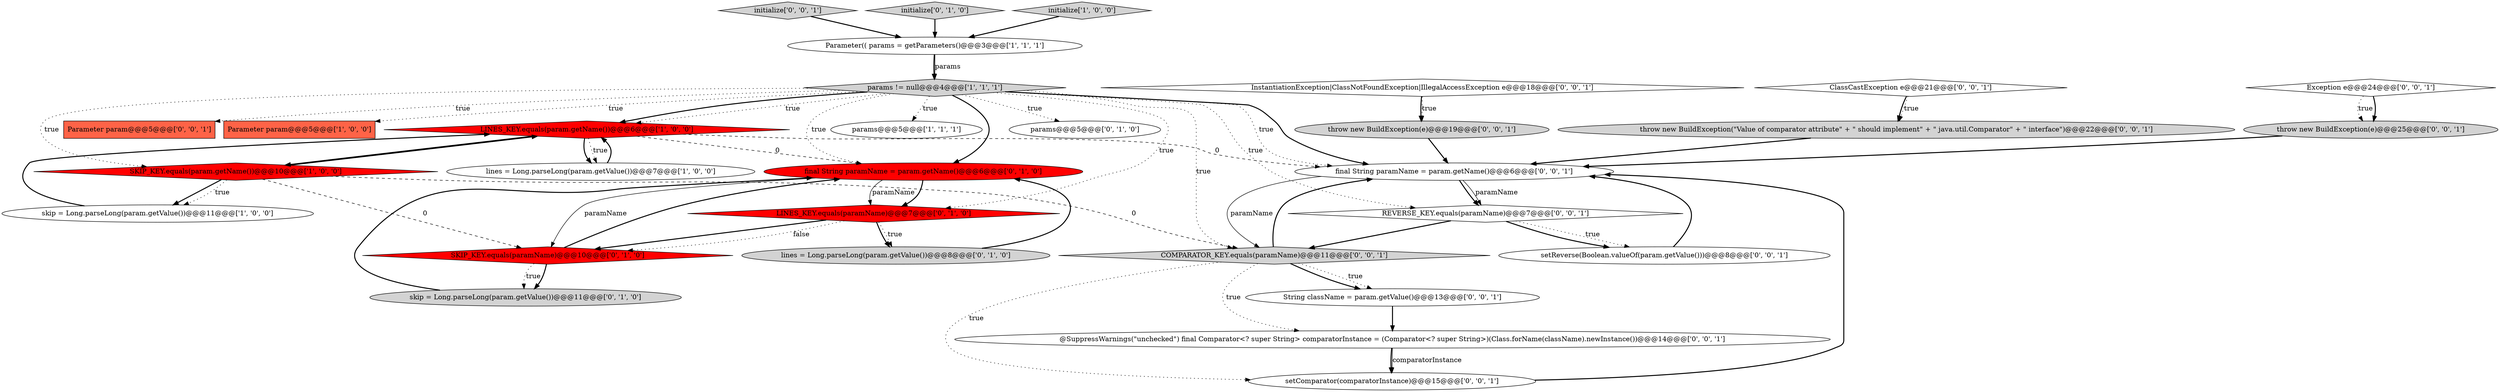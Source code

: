 digraph {
18 [style = filled, label = "throw new BuildException(e)@@@19@@@['0', '0', '1']", fillcolor = lightgray, shape = ellipse image = "AAA0AAABBB3BBB"];
20 [style = filled, label = "Exception e@@@24@@@['0', '0', '1']", fillcolor = white, shape = diamond image = "AAA0AAABBB3BBB"];
6 [style = filled, label = "params != null@@@4@@@['1', '1', '1']", fillcolor = lightgray, shape = diamond image = "AAA0AAABBB1BBB"];
12 [style = filled, label = "skip = Long.parseLong(param.getValue())@@@11@@@['0', '1', '0']", fillcolor = lightgray, shape = ellipse image = "AAA0AAABBB2BBB"];
17 [style = filled, label = "Parameter param@@@5@@@['0', '0', '1']", fillcolor = tomato, shape = box image = "AAA0AAABBB3BBB"];
27 [style = filled, label = "throw new BuildException(\"Value of comparator attribute\" + \" should implement\" + \" java.util.Comparator\" + \" interface\")@@@22@@@['0', '0', '1']", fillcolor = lightgray, shape = ellipse image = "AAA0AAABBB3BBB"];
26 [style = filled, label = "initialize['0', '0', '1']", fillcolor = lightgray, shape = diamond image = "AAA0AAABBB3BBB"];
11 [style = filled, label = "SKIP_KEY.equals(paramName)@@@10@@@['0', '1', '0']", fillcolor = red, shape = diamond image = "AAA1AAABBB2BBB"];
28 [style = filled, label = "InstantiationException|ClassNotFoundException|IllegalAccessException e@@@18@@@['0', '0', '1']", fillcolor = white, shape = diamond image = "AAA0AAABBB3BBB"];
0 [style = filled, label = "Parameter param@@@5@@@['1', '0', '0']", fillcolor = tomato, shape = box image = "AAA0AAABBB1BBB"];
16 [style = filled, label = "String className = param.getValue()@@@13@@@['0', '0', '1']", fillcolor = white, shape = ellipse image = "AAA0AAABBB3BBB"];
1 [style = filled, label = "LINES_KEY.equals(param.getName())@@@6@@@['1', '0', '0']", fillcolor = red, shape = diamond image = "AAA1AAABBB1BBB"];
7 [style = filled, label = "lines = Long.parseLong(param.getValue())@@@7@@@['1', '0', '0']", fillcolor = white, shape = ellipse image = "AAA0AAABBB1BBB"];
13 [style = filled, label = "LINES_KEY.equals(paramName)@@@7@@@['0', '1', '0']", fillcolor = red, shape = diamond image = "AAA1AAABBB2BBB"];
4 [style = filled, label = "params@@@5@@@['1', '1', '1']", fillcolor = white, shape = ellipse image = "AAA0AAABBB1BBB"];
10 [style = filled, label = "params@@@5@@@['0', '1', '0']", fillcolor = white, shape = ellipse image = "AAA0AAABBB2BBB"];
14 [style = filled, label = "initialize['0', '1', '0']", fillcolor = lightgray, shape = diamond image = "AAA0AAABBB2BBB"];
9 [style = filled, label = "lines = Long.parseLong(param.getValue())@@@8@@@['0', '1', '0']", fillcolor = lightgray, shape = ellipse image = "AAA0AAABBB2BBB"];
22 [style = filled, label = "COMPARATOR_KEY.equals(paramName)@@@11@@@['0', '0', '1']", fillcolor = lightgray, shape = diamond image = "AAA0AAABBB3BBB"];
19 [style = filled, label = "ClassCastException e@@@21@@@['0', '0', '1']", fillcolor = white, shape = diamond image = "AAA0AAABBB3BBB"];
2 [style = filled, label = "Parameter(( params = getParameters()@@@3@@@['1', '1', '1']", fillcolor = white, shape = ellipse image = "AAA0AAABBB1BBB"];
15 [style = filled, label = "final String paramName = param.getName()@@@6@@@['0', '1', '0']", fillcolor = red, shape = ellipse image = "AAA1AAABBB2BBB"];
21 [style = filled, label = "setComparator(comparatorInstance)@@@15@@@['0', '0', '1']", fillcolor = white, shape = ellipse image = "AAA0AAABBB3BBB"];
5 [style = filled, label = "skip = Long.parseLong(param.getValue())@@@11@@@['1', '0', '0']", fillcolor = white, shape = ellipse image = "AAA0AAABBB1BBB"];
29 [style = filled, label = "@SuppressWarnings(\"unchecked\") final Comparator<? super String> comparatorInstance = (Comparator<? super String>)(Class.forName(className).newInstance())@@@14@@@['0', '0', '1']", fillcolor = white, shape = ellipse image = "AAA0AAABBB3BBB"];
23 [style = filled, label = "throw new BuildException(e)@@@25@@@['0', '0', '1']", fillcolor = lightgray, shape = ellipse image = "AAA0AAABBB3BBB"];
3 [style = filled, label = "initialize['1', '0', '0']", fillcolor = lightgray, shape = diamond image = "AAA0AAABBB1BBB"];
25 [style = filled, label = "final String paramName = param.getName()@@@6@@@['0', '0', '1']", fillcolor = white, shape = ellipse image = "AAA0AAABBB3BBB"];
24 [style = filled, label = "REVERSE_KEY.equals(paramName)@@@7@@@['0', '0', '1']", fillcolor = white, shape = diamond image = "AAA0AAABBB3BBB"];
30 [style = filled, label = "setReverse(Boolean.valueOf(param.getValue()))@@@8@@@['0', '0', '1']", fillcolor = white, shape = ellipse image = "AAA0AAABBB3BBB"];
8 [style = filled, label = "SKIP_KEY.equals(param.getName())@@@10@@@['1', '0', '0']", fillcolor = red, shape = diamond image = "AAA1AAABBB1BBB"];
22->21 [style = dotted, label="true"];
22->25 [style = bold, label=""];
23->25 [style = bold, label=""];
6->24 [style = dotted, label="true"];
22->29 [style = dotted, label="true"];
15->13 [style = bold, label=""];
7->1 [style = bold, label=""];
1->8 [style = bold, label=""];
28->18 [style = bold, label=""];
22->16 [style = bold, label=""];
2->6 [style = bold, label=""];
1->15 [style = dashed, label="0"];
6->13 [style = dotted, label="true"];
16->29 [style = bold, label=""];
11->12 [style = dotted, label="true"];
12->15 [style = bold, label=""];
6->1 [style = dotted, label="true"];
13->11 [style = dotted, label="false"];
29->21 [style = solid, label="comparatorInstance"];
30->25 [style = bold, label=""];
24->30 [style = dotted, label="true"];
11->12 [style = bold, label=""];
19->27 [style = dotted, label="true"];
21->25 [style = bold, label=""];
6->22 [style = dotted, label="true"];
24->22 [style = bold, label=""];
1->7 [style = bold, label=""];
13->11 [style = bold, label=""];
6->17 [style = dotted, label="true"];
29->21 [style = bold, label=""];
11->15 [style = bold, label=""];
6->15 [style = bold, label=""];
24->30 [style = bold, label=""];
1->7 [style = dotted, label="true"];
15->13 [style = solid, label="paramName"];
8->1 [style = bold, label=""];
6->1 [style = bold, label=""];
5->1 [style = bold, label=""];
25->24 [style = bold, label=""];
25->22 [style = solid, label="paramName"];
26->2 [style = bold, label=""];
6->10 [style = dotted, label="true"];
8->22 [style = dashed, label="0"];
2->6 [style = solid, label="params"];
8->5 [style = bold, label=""];
3->2 [style = bold, label=""];
20->23 [style = bold, label=""];
6->4 [style = dotted, label="true"];
8->5 [style = dotted, label="true"];
6->8 [style = dotted, label="true"];
9->15 [style = bold, label=""];
19->27 [style = bold, label=""];
22->16 [style = dotted, label="true"];
6->25 [style = dotted, label="true"];
25->24 [style = solid, label="paramName"];
28->18 [style = dotted, label="true"];
20->23 [style = dotted, label="true"];
18->25 [style = bold, label=""];
14->2 [style = bold, label=""];
13->9 [style = bold, label=""];
6->0 [style = dotted, label="true"];
8->11 [style = dashed, label="0"];
1->25 [style = dashed, label="0"];
15->11 [style = solid, label="paramName"];
27->25 [style = bold, label=""];
6->25 [style = bold, label=""];
6->15 [style = dotted, label="true"];
13->9 [style = dotted, label="true"];
}
